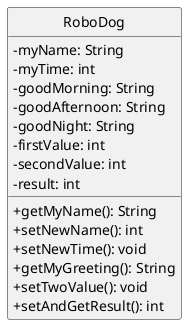 @startuml Robodogクラス図
skinparam classAttributeIconSize 0
hide circle

class RoboDog {
 -myName: String
 -myTime: int
 -goodMorning: String
 -goodAfternoon: String
 -goodNight: String
 -firstValue: int
 -secondValue: int
 '教科書にはない
 -result: int

'返り値
 +getMyName(): String
 +setNewName(): int
 +setNewTime(): void
 +getMyGreeting(): String
 '教科書にはない
 +setTwoValue(): void
 +setAndGetResult(): int
}

@enduml
